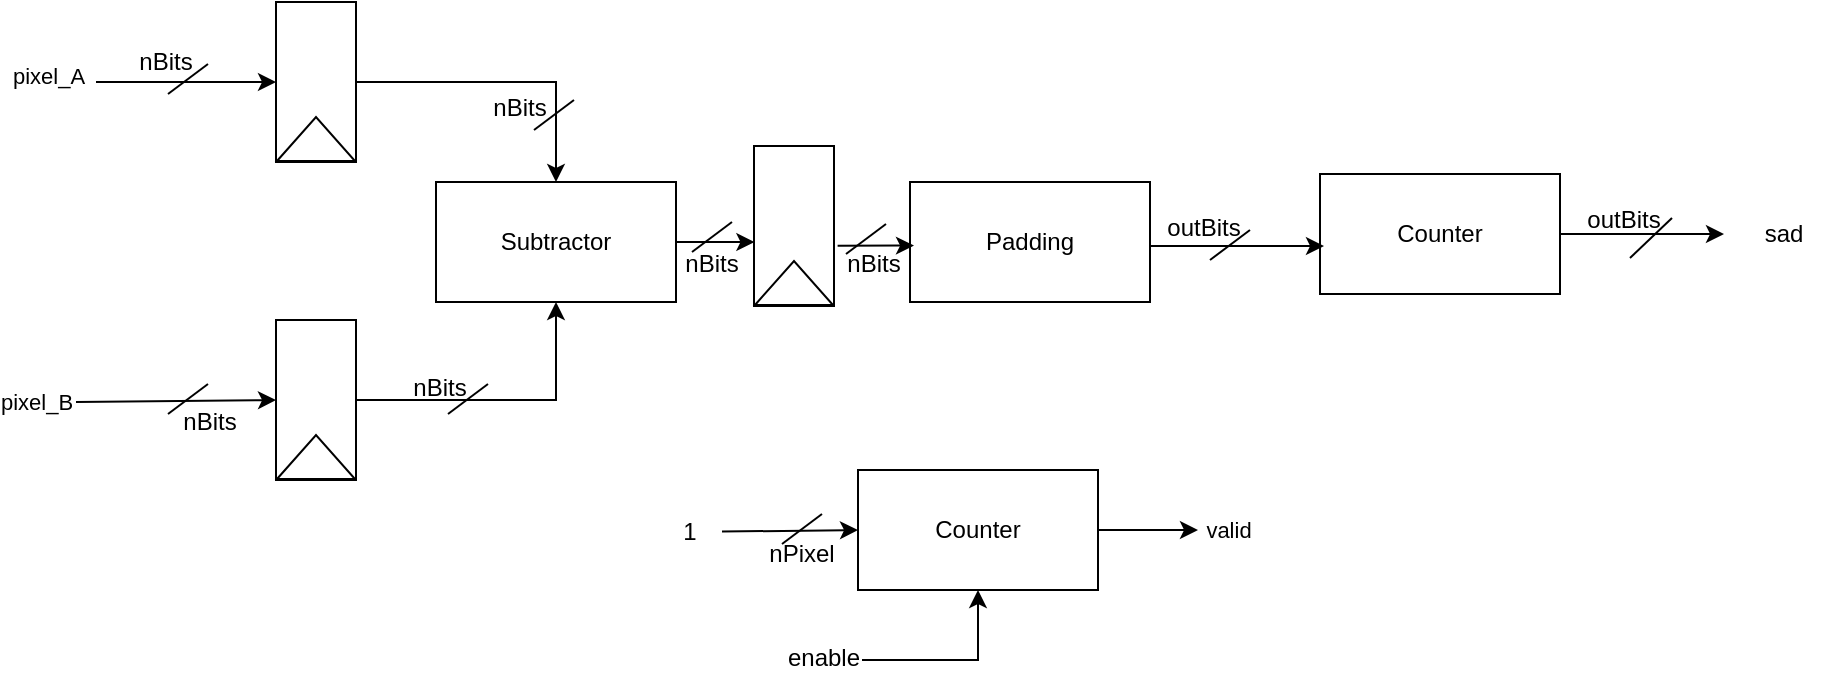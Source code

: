 <mxfile version="20.8.13" type="device"><diagram id="AmN-67LlWtURemBe3iIq" name="Pagina-1"><mxGraphModel dx="1674" dy="764" grid="0" gridSize="10" guides="1" tooltips="1" connect="1" arrows="1" fold="1" page="1" pageScale="1" pageWidth="1169" pageHeight="827" math="0" shadow="0"><root><mxCell id="0"/><mxCell id="1" parent="0"/><mxCell id="1UD3MzV6Dt9kilzrweRD-1" style="edgeStyle=orthogonalEdgeStyle;rounded=0;orthogonalLoop=1;jettySize=auto;html=1;entryX=0.5;entryY=0;entryDx=0;entryDy=0;" parent="1" source="coLx4sYNx3p_UuBS3gml-2" target="coLx4sYNx3p_UuBS3gml-7" edge="1"><mxGeometry relative="1" as="geometry"/></mxCell><mxCell id="coLx4sYNx3p_UuBS3gml-2" value="" style="rounded=0;whiteSpace=wrap;html=1;" parent="1" vertex="1"><mxGeometry x="238" y="142" width="40" height="80" as="geometry"/></mxCell><mxCell id="1UD3MzV6Dt9kilzrweRD-3" style="edgeStyle=orthogonalEdgeStyle;rounded=0;orthogonalLoop=1;jettySize=auto;html=1;exitX=1;exitY=0.5;exitDx=0;exitDy=0;entryX=0.5;entryY=1;entryDx=0;entryDy=0;" parent="1" source="Z1f56_If3OFDMJ42D16F-17" target="coLx4sYNx3p_UuBS3gml-7" edge="1"><mxGeometry relative="1" as="geometry"><mxPoint x="278" y="342" as="sourcePoint"/></mxGeometry></mxCell><mxCell id="Z1f56_If3OFDMJ42D16F-21" style="edgeStyle=orthogonalEdgeStyle;rounded=0;orthogonalLoop=1;jettySize=auto;html=1;exitX=1;exitY=0.5;exitDx=0;exitDy=0;entryX=0.005;entryY=0.6;entryDx=0;entryDy=0;entryPerimeter=0;" parent="1" source="coLx4sYNx3p_UuBS3gml-7" target="Z1f56_If3OFDMJ42D16F-19" edge="1"><mxGeometry relative="1" as="geometry"/></mxCell><mxCell id="coLx4sYNx3p_UuBS3gml-7" value="Subtractor" style="rounded=0;whiteSpace=wrap;html=1;" parent="1" vertex="1"><mxGeometry x="318" y="232" width="120" height="60" as="geometry"/></mxCell><mxCell id="coLx4sYNx3p_UuBS3gml-11" value="Counter" style="rounded=0;whiteSpace=wrap;html=1;" parent="1" vertex="1"><mxGeometry x="760" y="228" width="120" height="60" as="geometry"/></mxCell><mxCell id="coLx4sYNx3p_UuBS3gml-24" value="" style="endArrow=none;html=1;rounded=0;" parent="1" edge="1"><mxGeometry width="50" height="50" relative="1" as="geometry"><mxPoint x="184" y="188" as="sourcePoint"/><mxPoint x="204" y="173" as="targetPoint"/></mxGeometry></mxCell><mxCell id="coLx4sYNx3p_UuBS3gml-25" value="nBits" style="text;html=1;strokeColor=none;fillColor=none;align=center;verticalAlign=middle;whiteSpace=wrap;rounded=0;" parent="1" vertex="1"><mxGeometry x="153" y="157" width="60" height="30" as="geometry"/></mxCell><mxCell id="coLx4sYNx3p_UuBS3gml-26" value="" style="endArrow=none;html=1;rounded=0;" parent="1" edge="1"><mxGeometry width="50" height="50" relative="1" as="geometry"><mxPoint x="184" y="348" as="sourcePoint"/><mxPoint x="204" y="333" as="targetPoint"/></mxGeometry></mxCell><mxCell id="coLx4sYNx3p_UuBS3gml-28" value="" style="endArrow=none;html=1;rounded=0;" parent="1" edge="1"><mxGeometry width="50" height="50" relative="1" as="geometry"><mxPoint x="367" y="206" as="sourcePoint"/><mxPoint x="387" y="191" as="targetPoint"/></mxGeometry></mxCell><mxCell id="coLx4sYNx3p_UuBS3gml-30" value="" style="endArrow=none;html=1;rounded=0;" parent="1" edge="1"><mxGeometry width="50" height="50" relative="1" as="geometry"><mxPoint x="324" y="348" as="sourcePoint"/><mxPoint x="344" y="333" as="targetPoint"/></mxGeometry></mxCell><mxCell id="1UD3MzV6Dt9kilzrweRD-5" style="edgeStyle=orthogonalEdgeStyle;rounded=0;orthogonalLoop=1;jettySize=auto;html=1;exitX=1;exitY=0.5;exitDx=0;exitDy=0;" parent="1" source="coLx4sYNx3p_UuBS3gml-33" edge="1"><mxGeometry relative="1" as="geometry"><mxPoint x="762" y="264" as="targetPoint"/><Array as="points"><mxPoint x="675" y="264"/></Array></mxGeometry></mxCell><mxCell id="coLx4sYNx3p_UuBS3gml-33" value="Padding" style="rounded=0;whiteSpace=wrap;html=1;" parent="1" vertex="1"><mxGeometry x="555" y="232" width="120" height="60" as="geometry"/></mxCell><mxCell id="coLx4sYNx3p_UuBS3gml-34" value="" style="endArrow=none;html=1;rounded=0;" parent="1" edge="1"><mxGeometry width="50" height="50" relative="1" as="geometry"><mxPoint x="446" y="267" as="sourcePoint"/><mxPoint x="466" y="252" as="targetPoint"/></mxGeometry></mxCell><mxCell id="coLx4sYNx3p_UuBS3gml-46" value="sad" style="text;html=1;strokeColor=none;fillColor=none;align=center;verticalAlign=middle;whiteSpace=wrap;rounded=0;" parent="1" vertex="1"><mxGeometry x="962" y="243" width="60" height="30" as="geometry"/></mxCell><mxCell id="coLx4sYNx3p_UuBS3gml-48" value="Counter" style="rounded=0;whiteSpace=wrap;html=1;" parent="1" vertex="1"><mxGeometry x="529" y="376" width="120" height="60" as="geometry"/></mxCell><mxCell id="1UD3MzV6Dt9kilzrweRD-12" value="" style="endArrow=classic;html=1;rounded=0;exitX=1;exitY=0.5;exitDx=0;exitDy=0;" parent="1" source="coLx4sYNx3p_UuBS3gml-48" edge="1"><mxGeometry width="50" height="50" relative="1" as="geometry"><mxPoint x="649" y="453" as="sourcePoint"/><mxPoint x="699" y="406" as="targetPoint"/><Array as="points"><mxPoint x="677" y="406"/></Array></mxGeometry></mxCell><mxCell id="1UD3MzV6Dt9kilzrweRD-13" value="valid" style="edgeLabel;html=1;align=center;verticalAlign=middle;resizable=0;points=[];" parent="1UD3MzV6Dt9kilzrweRD-12" vertex="1" connectable="0"><mxGeometry x="0.329" y="-1" relative="1" as="geometry"><mxPoint x="32" y="-1" as="offset"/></mxGeometry></mxCell><mxCell id="1UD3MzV6Dt9kilzrweRD-15" value="" style="endArrow=classic;html=1;rounded=0;entryX=0;entryY=0.5;entryDx=0;entryDy=0;" parent="1" target="Z1f56_If3OFDMJ42D16F-17" edge="1"><mxGeometry width="50" height="50" relative="1" as="geometry"><mxPoint x="138" y="342" as="sourcePoint"/><mxPoint x="238" y="342" as="targetPoint"/></mxGeometry></mxCell><mxCell id="1UD3MzV6Dt9kilzrweRD-16" value="pixel_B" style="edgeLabel;html=1;align=center;verticalAlign=middle;resizable=0;points=[];" parent="1UD3MzV6Dt9kilzrweRD-15" vertex="1" connectable="0"><mxGeometry x="-0.324" y="-2" relative="1" as="geometry"><mxPoint x="-54" y="-2" as="offset"/></mxGeometry></mxCell><mxCell id="1UD3MzV6Dt9kilzrweRD-19" value="" style="endArrow=classic;html=1;rounded=0;entryX=0;entryY=0.5;entryDx=0;entryDy=0;" parent="1" target="coLx4sYNx3p_UuBS3gml-2" edge="1"><mxGeometry width="50" height="50" relative="1" as="geometry"><mxPoint x="148" y="182" as="sourcePoint"/><mxPoint x="188" y="282" as="targetPoint"/></mxGeometry></mxCell><mxCell id="1UD3MzV6Dt9kilzrweRD-20" value="pixel_A" style="edgeLabel;html=1;align=center;verticalAlign=middle;resizable=0;points=[];" parent="1UD3MzV6Dt9kilzrweRD-19" vertex="1" connectable="0"><mxGeometry x="-0.804" y="3" relative="1" as="geometry"><mxPoint x="-33" as="offset"/></mxGeometry></mxCell><mxCell id="TuJIVL-xM52doU3UX93i-12" style="edgeStyle=orthogonalEdgeStyle;rounded=0;orthogonalLoop=1;jettySize=auto;html=1;exitX=1;exitY=0.5;exitDx=0;exitDy=0;" parent="1" source="coLx4sYNx3p_UuBS3gml-11" target="coLx4sYNx3p_UuBS3gml-46" edge="1"><mxGeometry relative="1" as="geometry"><mxPoint x="1142" y="218" as="sourcePoint"/></mxGeometry></mxCell><mxCell id="TuJIVL-xM52doU3UX93i-14" value="" style="endArrow=classic;html=1;rounded=0;entryX=0;entryY=0.5;entryDx=0;entryDy=0;startArrow=none;" parent="1" source="TuJIVL-xM52doU3UX93i-17" target="coLx4sYNx3p_UuBS3gml-48" edge="1"><mxGeometry width="50" height="50" relative="1" as="geometry"><mxPoint x="457" y="406" as="sourcePoint"/><mxPoint x="522" y="406" as="targetPoint"/></mxGeometry></mxCell><mxCell id="TuJIVL-xM52doU3UX93i-16" value="" style="endArrow=classic;html=1;rounded=0;entryX=0.5;entryY=1;entryDx=0;entryDy=0;" parent="1" target="coLx4sYNx3p_UuBS3gml-48" edge="1"><mxGeometry width="50" height="50" relative="1" as="geometry"><mxPoint x="531" y="471" as="sourcePoint"/><mxPoint x="768" y="160" as="targetPoint"/><Array as="points"><mxPoint x="589" y="471"/></Array></mxGeometry></mxCell><mxCell id="TuJIVL-xM52doU3UX93i-17" value="1" style="text;html=1;strokeColor=none;fillColor=none;align=center;verticalAlign=middle;whiteSpace=wrap;rounded=0;" parent="1" vertex="1"><mxGeometry x="429" y="392" width="32" height="30" as="geometry"/></mxCell><mxCell id="wjeZg80bC8e6IYZyxZma-2" value="enable" style="text;html=1;strokeColor=none;fillColor=none;align=center;verticalAlign=middle;whiteSpace=wrap;rounded=0;" parent="1" vertex="1"><mxGeometry x="482" y="455" width="60" height="30" as="geometry"/></mxCell><mxCell id="wjeZg80bC8e6IYZyxZma-3" value="" style="endArrow=none;html=1;rounded=0;" parent="1" edge="1"><mxGeometry width="50" height="50" relative="1" as="geometry"><mxPoint x="523" y="268" as="sourcePoint"/><mxPoint x="543" y="253" as="targetPoint"/></mxGeometry></mxCell><mxCell id="wjeZg80bC8e6IYZyxZma-4" value="" style="endArrow=none;html=1;rounded=0;" parent="1" edge="1"><mxGeometry width="50" height="50" relative="1" as="geometry"><mxPoint x="705" y="271" as="sourcePoint"/><mxPoint x="725" y="256" as="targetPoint"/></mxGeometry></mxCell><mxCell id="wjeZg80bC8e6IYZyxZma-5" value="" style="endArrow=none;html=1;rounded=0;startArrow=none;" parent="1" edge="1"><mxGeometry width="50" height="50" relative="1" as="geometry"><mxPoint x="936" y="250" as="sourcePoint"/><mxPoint x="915" y="270" as="targetPoint"/></mxGeometry></mxCell><mxCell id="wjeZg80bC8e6IYZyxZma-6" value="" style="endArrow=none;html=1;rounded=0;" parent="1" edge="1"><mxGeometry width="50" height="50" relative="1" as="geometry"><mxPoint x="491" y="413" as="sourcePoint"/><mxPoint x="511" y="398" as="targetPoint"/></mxGeometry></mxCell><mxCell id="Z1f56_If3OFDMJ42D16F-5" value="nPixel" style="text;html=1;strokeColor=none;fillColor=none;align=center;verticalAlign=middle;whiteSpace=wrap;rounded=0;" parent="1" vertex="1"><mxGeometry x="471" y="403" width="60" height="30" as="geometry"/></mxCell><mxCell id="Z1f56_If3OFDMJ42D16F-6" value="nBits" style="text;html=1;strokeColor=none;fillColor=none;align=center;verticalAlign=middle;whiteSpace=wrap;rounded=0;" parent="1" vertex="1"><mxGeometry x="175" y="337" width="60" height="30" as="geometry"/></mxCell><mxCell id="Z1f56_If3OFDMJ42D16F-7" value="nBits" style="text;html=1;strokeColor=none;fillColor=none;align=center;verticalAlign=middle;whiteSpace=wrap;rounded=0;" parent="1" vertex="1"><mxGeometry x="330" y="180" width="60" height="30" as="geometry"/></mxCell><mxCell id="Z1f56_If3OFDMJ42D16F-8" value="nBits" style="text;html=1;strokeColor=none;fillColor=none;align=center;verticalAlign=middle;whiteSpace=wrap;rounded=0;" parent="1" vertex="1"><mxGeometry x="290" y="320" width="60" height="30" as="geometry"/></mxCell><mxCell id="Z1f56_If3OFDMJ42D16F-9" value="nBits" style="text;html=1;strokeColor=none;fillColor=none;align=center;verticalAlign=middle;whiteSpace=wrap;rounded=0;" parent="1" vertex="1"><mxGeometry x="426" y="258" width="60" height="30" as="geometry"/></mxCell><mxCell id="Z1f56_If3OFDMJ42D16F-10" value="nBits" style="text;html=1;strokeColor=none;fillColor=none;align=center;verticalAlign=middle;whiteSpace=wrap;rounded=0;" parent="1" vertex="1"><mxGeometry x="507" y="258" width="60" height="30" as="geometry"/></mxCell><mxCell id="Z1f56_If3OFDMJ42D16F-11" value="outBits" style="text;html=1;strokeColor=none;fillColor=none;align=center;verticalAlign=middle;whiteSpace=wrap;rounded=0;" parent="1" vertex="1"><mxGeometry x="672" y="240" width="60" height="30" as="geometry"/></mxCell><mxCell id="Z1f56_If3OFDMJ42D16F-12" value="outBits" style="text;html=1;strokeColor=none;fillColor=none;align=center;verticalAlign=middle;whiteSpace=wrap;rounded=0;" parent="1" vertex="1"><mxGeometry x="882" y="236" width="60" height="30" as="geometry"/></mxCell><mxCell id="Z1f56_If3OFDMJ42D16F-16" value="" style="triangle;whiteSpace=wrap;html=1;rotation=-90;" parent="1" vertex="1"><mxGeometry x="247" y="191" width="22" height="39" as="geometry"/></mxCell><mxCell id="Z1f56_If3OFDMJ42D16F-17" value="" style="rounded=0;whiteSpace=wrap;html=1;" parent="1" vertex="1"><mxGeometry x="238" y="301" width="40" height="80" as="geometry"/></mxCell><mxCell id="Z1f56_If3OFDMJ42D16F-18" value="" style="triangle;whiteSpace=wrap;html=1;rotation=-90;" parent="1" vertex="1"><mxGeometry x="247" y="350" width="22" height="39" as="geometry"/></mxCell><mxCell id="Z1f56_If3OFDMJ42D16F-19" value="" style="rounded=0;whiteSpace=wrap;html=1;" parent="1" vertex="1"><mxGeometry x="477" y="214" width="40" height="80" as="geometry"/></mxCell><mxCell id="Z1f56_If3OFDMJ42D16F-20" value="" style="triangle;whiteSpace=wrap;html=1;rotation=-90;" parent="1" vertex="1"><mxGeometry x="486" y="263" width="22" height="39" as="geometry"/></mxCell><mxCell id="Z1f56_If3OFDMJ42D16F-22" style="edgeStyle=orthogonalEdgeStyle;rounded=0;orthogonalLoop=1;jettySize=auto;html=1;exitX=1.045;exitY=0.623;exitDx=0;exitDy=0;exitPerimeter=0;" parent="1" source="Z1f56_If3OFDMJ42D16F-19" edge="1"><mxGeometry relative="1" as="geometry"><mxPoint x="557" y="264" as="targetPoint"/></mxGeometry></mxCell></root></mxGraphModel></diagram></mxfile>
